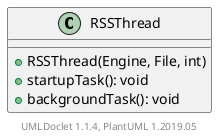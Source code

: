 @startuml

    class RSSThread [[RSSThread.html]] {
        +RSSThread(Engine, File, int)
        +startupTask(): void
        +backgroundTask(): void
    }


    center footer UMLDoclet 1.1.4, PlantUML 1.2019.05
@enduml
